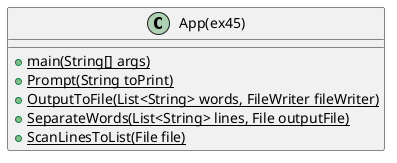 @startuml
'https://plantuml.com/class-diagram

class App(ex45)
{
    {static} +main(String[] args)
    {static} +Prompt(String toPrint)
    {static} +OutputToFile(List<String> words, FileWriter fileWriter)
    {static} +SeparateWords(List<String> lines, File outputFile)
    {static} +ScanLinesToList(File file)
}

@enduml